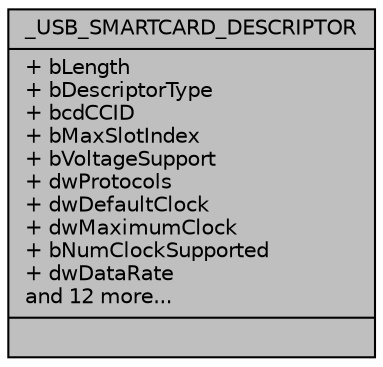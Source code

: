 digraph "_USB_SMARTCARD_DESCRIPTOR"
{
  edge [fontname="Helvetica",fontsize="10",labelfontname="Helvetica",labelfontsize="10"];
  node [fontname="Helvetica",fontsize="10",shape=record];
  Node0 [label="{_USB_SMARTCARD_DESCRIPTOR\n|+ bLength\l+ bDescriptorType\l+ bcdCCID\l+ bMaxSlotIndex\l+ bVoltageSupport\l+ dwProtocols\l+ dwDefaultClock\l+ dwMaximumClock\l+ bNumClockSupported\l+ dwDataRate\land 12 more...\l|}",height=0.2,width=0.4,color="black", fillcolor="grey75", style="filled", fontcolor="black"];
}
